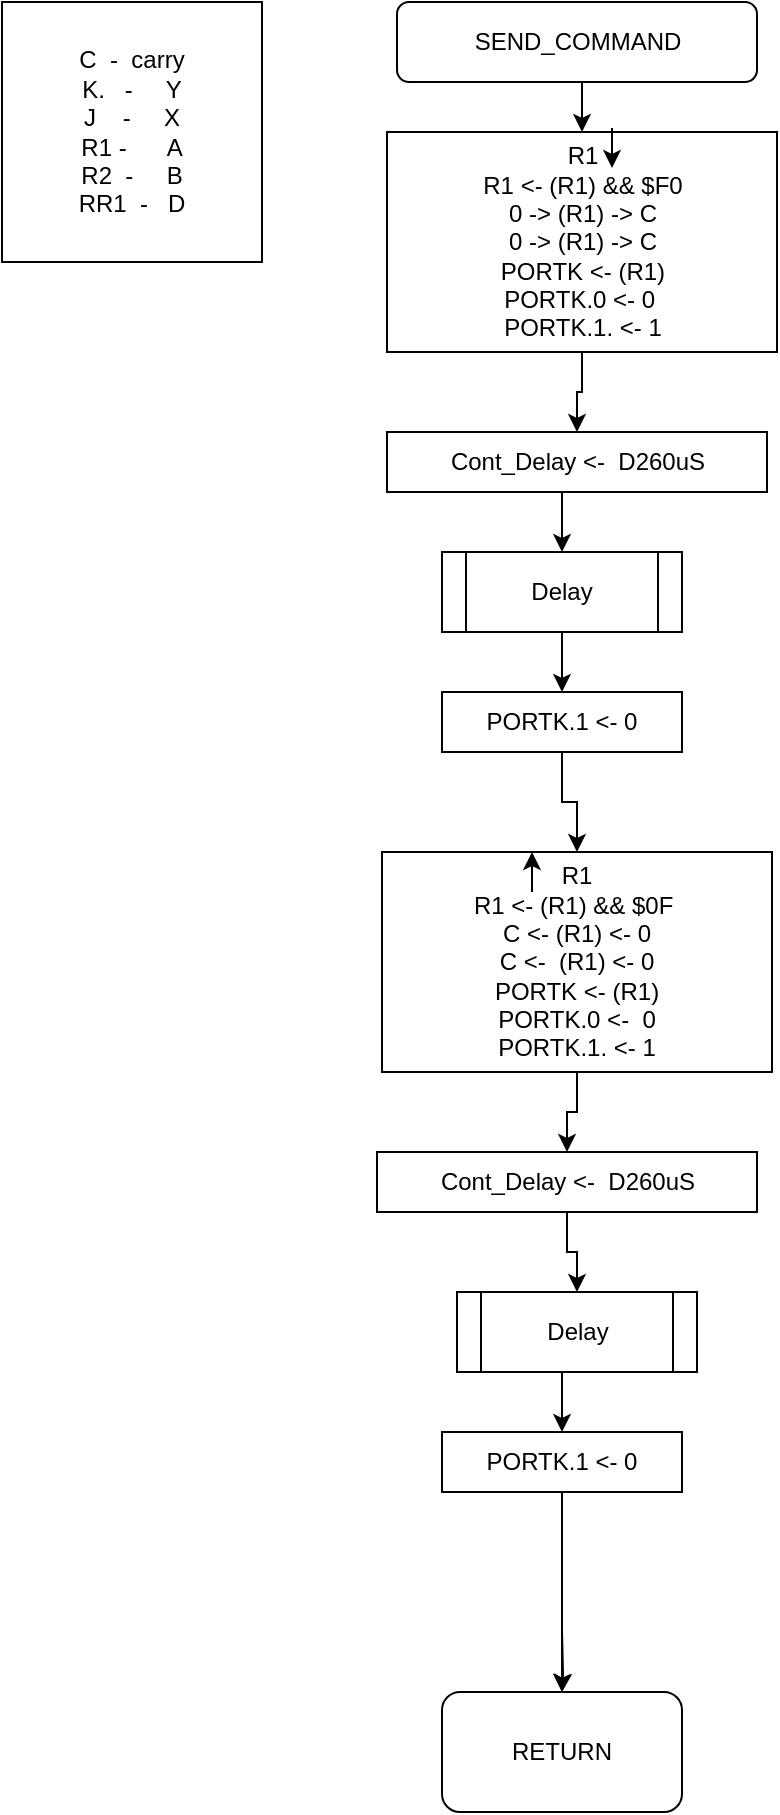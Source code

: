 <mxfile version="14.4.3" type="device"><diagram id="1TxtbUFBSffRB8mVBC0Y" name="Page-1"><mxGraphModel dx="685" dy="785" grid="1" gridSize="10" guides="1" tooltips="1" connect="1" arrows="1" fold="1" page="1" pageScale="1" pageWidth="850" pageHeight="1100" math="0" shadow="0"><root><mxCell id="0"/><mxCell id="1" parent="0"/><mxCell id="SxC1DUphKrL75krocSSy-1" style="edgeStyle=orthogonalEdgeStyle;rounded=0;orthogonalLoop=1;jettySize=auto;html=1;exitX=0.5;exitY=1;exitDx=0;exitDy=0;entryX=0.5;entryY=0;entryDx=0;entryDy=0;" parent="1" source="SxC1DUphKrL75krocSSy-2" target="SxC1DUphKrL75krocSSy-18" edge="1"><mxGeometry relative="1" as="geometry"/></mxCell><mxCell id="SxC1DUphKrL75krocSSy-2" value="R1&lt;br&gt;R1 &amp;lt;- (R1) &amp;amp;&amp;amp; $0F&amp;nbsp;&lt;br&gt;C &amp;lt;- (R1) &amp;lt;- 0&lt;br&gt;C &amp;lt;- &amp;nbsp;(R1) &amp;lt;- 0&lt;br&gt;PORTK &amp;lt;- (R1)&lt;br&gt;PORTK.0 &amp;lt;- &amp;nbsp;0&lt;br&gt;PORTK.1. &amp;lt;- 1" style="rounded=0;whiteSpace=wrap;html=1;" parent="1" vertex="1"><mxGeometry x="660" y="720" width="195" height="110" as="geometry"/></mxCell><mxCell id="SxC1DUphKrL75krocSSy-4" style="edgeStyle=orthogonalEdgeStyle;rounded=0;orthogonalLoop=1;jettySize=auto;html=1;exitX=0.5;exitY=1;exitDx=0;exitDy=0;entryX=0.5;entryY=0;entryDx=0;entryDy=0;" parent="1" source="SxC1DUphKrL75krocSSy-5" target="SxC1DUphKrL75krocSSy-15" edge="1"><mxGeometry relative="1" as="geometry"/></mxCell><mxCell id="SxC1DUphKrL75krocSSy-5" value="SEND_COMMAND" style="rounded=1;whiteSpace=wrap;html=1;" parent="1" vertex="1"><mxGeometry x="667.5" y="295" width="180" height="40" as="geometry"/></mxCell><mxCell id="SxC1DUphKrL75krocSSy-6" style="edgeStyle=orthogonalEdgeStyle;rounded=0;orthogonalLoop=1;jettySize=auto;html=1;exitX=0.5;exitY=1;exitDx=0;exitDy=0;" parent="1" source="SxC1DUphKrL75krocSSy-15" target="SxC1DUphKrL75krocSSy-8" edge="1"><mxGeometry relative="1" as="geometry"/></mxCell><mxCell id="SxC1DUphKrL75krocSSy-7" style="edgeStyle=orthogonalEdgeStyle;rounded=0;orthogonalLoop=1;jettySize=auto;html=1;exitX=0.5;exitY=1;exitDx=0;exitDy=0;entryX=0.5;entryY=0;entryDx=0;entryDy=0;" parent="1" source="SxC1DUphKrL75krocSSy-8" target="SxC1DUphKrL75krocSSy-10" edge="1"><mxGeometry relative="1" as="geometry"/></mxCell><mxCell id="SxC1DUphKrL75krocSSy-8" value="Cont_Delay &amp;lt;- &amp;nbsp;D260uS" style="rounded=0;whiteSpace=wrap;html=1;" parent="1" vertex="1"><mxGeometry x="662.5" y="510" width="190" height="30" as="geometry"/></mxCell><mxCell id="SxC1DUphKrL75krocSSy-9" style="edgeStyle=orthogonalEdgeStyle;rounded=0;orthogonalLoop=1;jettySize=auto;html=1;exitX=0.5;exitY=1;exitDx=0;exitDy=0;entryX=0.5;entryY=0;entryDx=0;entryDy=0;" parent="1" source="SxC1DUphKrL75krocSSy-10" target="SxC1DUphKrL75krocSSy-14" edge="1"><mxGeometry relative="1" as="geometry"/></mxCell><mxCell id="SxC1DUphKrL75krocSSy-10" value="Delay" style="shape=process;whiteSpace=wrap;html=1;backgroundOutline=1;" parent="1" vertex="1"><mxGeometry x="690" y="570" width="120" height="40" as="geometry"/></mxCell><mxCell id="SxC1DUphKrL75krocSSy-11" value="" style="endArrow=classic;html=1;" parent="1" edge="1"><mxGeometry width="50" height="50" relative="1" as="geometry"><mxPoint x="735" y="740" as="sourcePoint"/><mxPoint x="735" y="720" as="targetPoint"/></mxGeometry></mxCell><mxCell id="SxC1DUphKrL75krocSSy-12" value="" style="endArrow=classic;html=1;" parent="1" source="SxC1DUphKrL75krocSSy-15" edge="1"><mxGeometry width="50" height="50" relative="1" as="geometry"><mxPoint x="770" y="394" as="sourcePoint"/><mxPoint x="770" y="404" as="targetPoint"/></mxGeometry></mxCell><mxCell id="SxC1DUphKrL75krocSSy-13" style="edgeStyle=orthogonalEdgeStyle;rounded=0;orthogonalLoop=1;jettySize=auto;html=1;exitX=0.5;exitY=1;exitDx=0;exitDy=0;" parent="1" source="SxC1DUphKrL75krocSSy-14" target="SxC1DUphKrL75krocSSy-2" edge="1"><mxGeometry relative="1" as="geometry"/></mxCell><mxCell id="SxC1DUphKrL75krocSSy-14" value="PORTK.1 &amp;lt;- 0" style="rounded=0;whiteSpace=wrap;html=1;" parent="1" vertex="1"><mxGeometry x="690" y="640" width="120" height="30" as="geometry"/></mxCell><mxCell id="SxC1DUphKrL75krocSSy-15" value="R1&lt;br&gt;R1 &amp;lt;- (R1) &amp;amp;&amp;amp; $F0&lt;br&gt;0 -&amp;gt; (R1) -&amp;gt; C&lt;br&gt;0 -&amp;gt; (R1) -&amp;gt; C&lt;br&gt;PORTK &amp;lt;- (R1)&lt;br&gt;PORTK.0 &amp;lt;- 0&amp;nbsp;&lt;br&gt;PORTK.1. &amp;lt;- 1" style="rounded=0;whiteSpace=wrap;html=1;" parent="1" vertex="1"><mxGeometry x="662.5" y="360" width="195" height="110" as="geometry"/></mxCell><mxCell id="SxC1DUphKrL75krocSSy-16" value="" style="endArrow=classic;html=1;" parent="1" edge="1"><mxGeometry width="50" height="50" relative="1" as="geometry"><mxPoint x="775" y="358" as="sourcePoint"/><mxPoint x="775" y="378" as="targetPoint"/></mxGeometry></mxCell><mxCell id="SxC1DUphKrL75krocSSy-17" style="edgeStyle=orthogonalEdgeStyle;rounded=0;orthogonalLoop=1;jettySize=auto;html=1;exitX=0.5;exitY=1;exitDx=0;exitDy=0;entryX=0.5;entryY=0;entryDx=0;entryDy=0;" parent="1" source="SxC1DUphKrL75krocSSy-18" target="SxC1DUphKrL75krocSSy-20" edge="1"><mxGeometry relative="1" as="geometry"/></mxCell><mxCell id="SxC1DUphKrL75krocSSy-18" value="Cont_Delay &amp;lt;- &amp;nbsp;D260uS" style="rounded=0;whiteSpace=wrap;html=1;" parent="1" vertex="1"><mxGeometry x="657.5" y="870" width="190" height="30" as="geometry"/></mxCell><mxCell id="SxC1DUphKrL75krocSSy-19" style="edgeStyle=orthogonalEdgeStyle;rounded=0;orthogonalLoop=1;jettySize=auto;html=1;exitX=0.5;exitY=1;exitDx=0;exitDy=0;entryX=0.5;entryY=0;entryDx=0;entryDy=0;" parent="1" source="SxC1DUphKrL75krocSSy-20" target="SxC1DUphKrL75krocSSy-22" edge="1"><mxGeometry relative="1" as="geometry"/></mxCell><mxCell id="SxC1DUphKrL75krocSSy-20" value="Delay" style="shape=process;whiteSpace=wrap;html=1;backgroundOutline=1;" parent="1" vertex="1"><mxGeometry x="697.5" y="940" width="120" height="40" as="geometry"/></mxCell><mxCell id="7brLY-8Lv4CWxsxwdwXw-1" style="edgeStyle=orthogonalEdgeStyle;rounded=0;orthogonalLoop=1;jettySize=auto;html=1;exitX=0.5;exitY=1;exitDx=0;exitDy=0;" edge="1" parent="1" source="SxC1DUphKrL75krocSSy-22" target="SxC1DUphKrL75krocSSy-23"><mxGeometry relative="1" as="geometry"/></mxCell><mxCell id="SxC1DUphKrL75krocSSy-22" value="PORTK.1 &amp;lt;- 0" style="rounded=0;whiteSpace=wrap;html=1;" parent="1" vertex="1"><mxGeometry x="690" y="1010" width="120" height="30" as="geometry"/></mxCell><mxCell id="SxC1DUphKrL75krocSSy-23" value="RETURN" style="rounded=1;whiteSpace=wrap;html=1;" parent="1" vertex="1"><mxGeometry x="690" y="1140" width="120" height="60" as="geometry"/></mxCell><mxCell id="SxC1DUphKrL75krocSSy-26" style="edgeStyle=orthogonalEdgeStyle;rounded=0;orthogonalLoop=1;jettySize=auto;html=1;exitX=0.5;exitY=1;exitDx=0;exitDy=0;" parent="1" target="SxC1DUphKrL75krocSSy-23" edge="1"><mxGeometry relative="1" as="geometry"><mxPoint x="750" y="1110" as="sourcePoint"/></mxGeometry></mxCell><mxCell id="F7hs5Xbs6e0QqJFeh3aT-1" value="C &amp;nbsp;- &amp;nbsp;carry&lt;br&gt;K. &amp;nbsp; - &amp;nbsp; &amp;nbsp; Y&lt;br&gt;J &amp;nbsp; &amp;nbsp;- &amp;nbsp; &amp;nbsp; X&lt;br&gt;R1 - &amp;nbsp; &amp;nbsp; &amp;nbsp;A&lt;br&gt;R2 &amp;nbsp;- &amp;nbsp; &amp;nbsp; B&lt;br&gt;RR1 &amp;nbsp;- &amp;nbsp; D" style="whiteSpace=wrap;html=1;aspect=fixed;" parent="1" vertex="1"><mxGeometry x="470" y="295" width="130" height="130" as="geometry"/></mxCell></root></mxGraphModel></diagram></mxfile>
